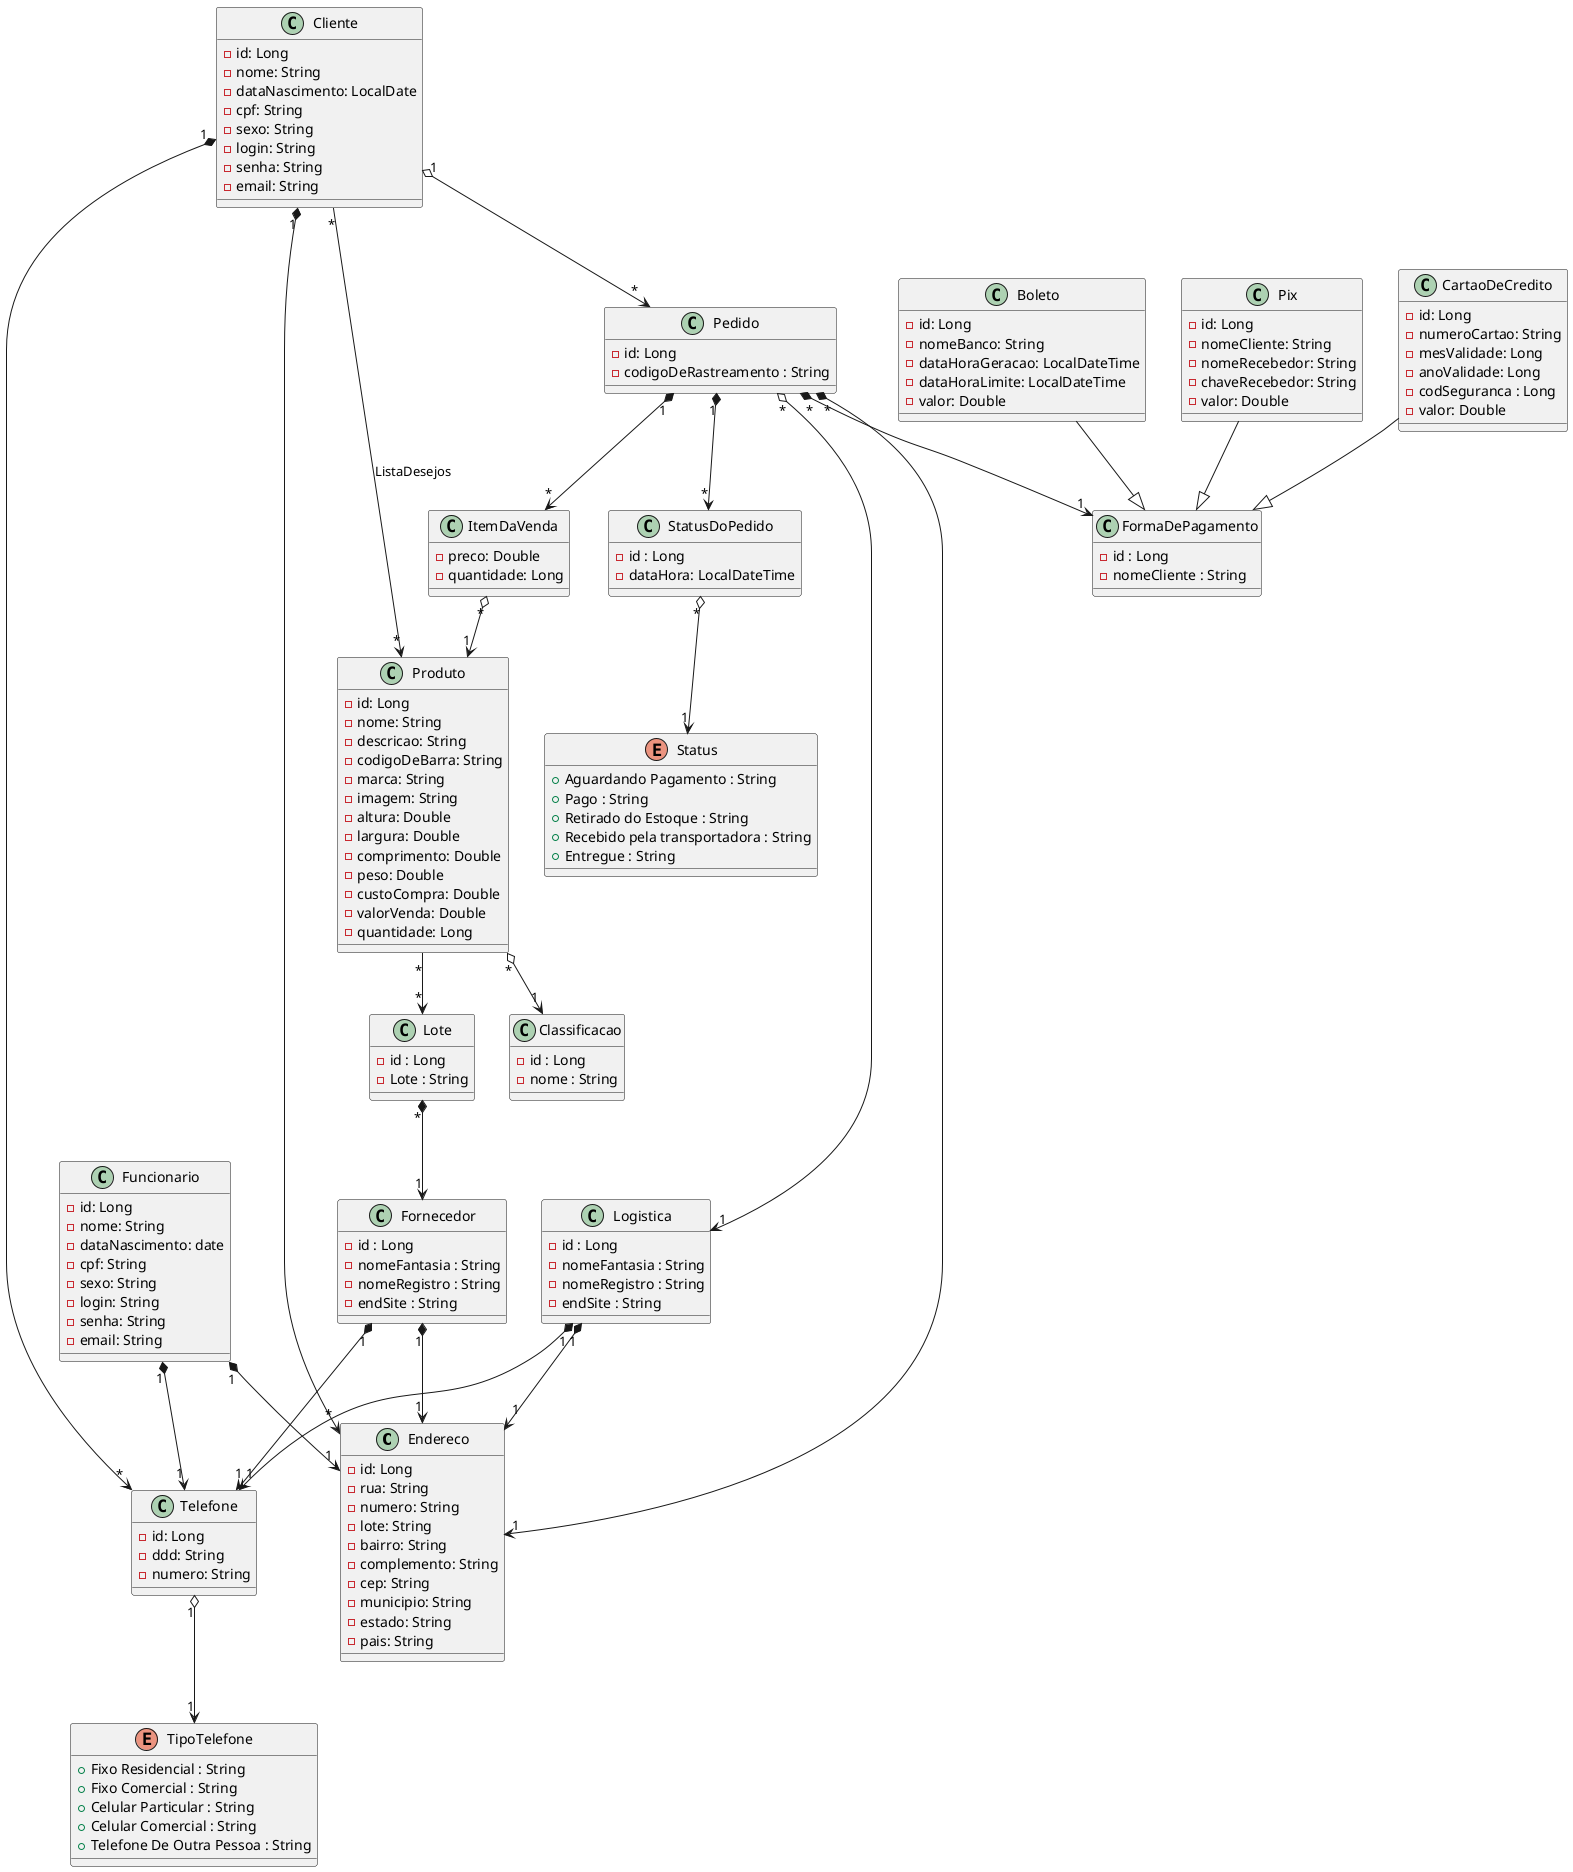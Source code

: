 @startuml Desenho

class Endereco {
    - id: Long
    - rua: String
    - numero: String
    - lote: String
    - bairro: String
    - complemento: String
    - cep: String
    - municipio: String
    - estado: String
    - pais: String
}

class Telefone {
    - id: Long
    - ddd: String
    - numero: String
}

class Cliente {
    - id: Long
    - nome: String
    - dataNascimento: LocalDate
    - cpf: String
    - sexo: String
    - login: String
    - senha: String
    - email: String
}

class Funcionario {
    - id: Long
    - nome: String
    - dataNascimento: date
    - cpf: String
    - sexo: String
    - login: String
    - senha: String
    - email: String
}

class Produto {
    - id: Long
    - nome: String
    - descricao: String
    - codigoDeBarra: String
    - marca: String
    - imagem: String
    - altura: Double
    - largura: Double
    - comprimento: Double
    - peso: Double
    - custoCompra: Double
    - valorVenda: Double
    - quantidade: Long
}

class Lote {
    - id : Long
    - Lote : String
}

class Pedido {
    - id: Long
    - codigoDeRastreamento : String
}

class ItemDaVenda {
    - preco: Double
    - quantidade: Long
}

class Pix {
    - id: Long
    - nomeCliente: String
    - nomeRecebedor: String
    - chaveRecebedor: String
    - valor: Double
}

class CartaoDeCredito {
    - id: Long
    - numeroCartao: String
    - mesValidade: Long
    - anoValidade: Long
    - codSeguranca : Long
    - valor: Double
}

class Boleto {
    - id: Long
    - nomeBanco: String
    - dataHoraGeracao: LocalDateTime
    - dataHoraLimite: LocalDateTime
    - valor: Double
}

class FormaDePagamento {
    - id : Long
    - nomeCliente : String
}

enum Status {
    + Aguardando Pagamento : String
    + Pago : String
    + Retirado do Estoque : String
    + Recebido pela transportadora : String
    + Entregue : String
}

enum TipoTelefone {
    + Fixo Residencial : String
    + Fixo Comercial : String
    + Celular Particular : String
    + Celular Comercial : String
    + Telefone De Outra Pessoa : String
}

class StatusDoPedido {
    - id : Long
    - dataHora: LocalDateTime
}

class Logistica {
    - id : Long
    - nomeFantasia : String
    - nomeRegistro : String
    - endSite : String
}

class Fornecedor {
    - id : Long
    - nomeFantasia : String
    - nomeRegistro : String
    - endSite : String
}

class Classificacao {
    - id : Long
    - nome : String
}

Cliente "1" *--> "*" Endereco
Cliente "1" *--> "*" Telefone
Funcionario "1" *--> "1" Endereco
Funcionario "1" *--> "1" Telefone
Pedido "*" *--> "1" Endereco
Pedido "1" *--> "*" ItemDaVenda
ItemDaVenda "*" o--> "1" Produto
Cliente "*" --> "*" Produto : ListaDesejos
Pix  --|> FormaDePagamento
CartaoDeCredito --|> FormaDePagamento
Boleto --|> FormaDePagamento
Pedido "1" *--> "*" StatusDoPedido
StatusDoPedido "*" o--> "1" Status
Telefone "1" o--> "1" TipoTelefone
Cliente "1" o--> "*" Pedido
Produto "*" o--> "1" Classificacao
Pedido "*" *--> "1" FormaDePagamento
Pedido "*" o--> "1" Logistica
Produto "*" --> "*" Lote
Lote "*" *--> "1" Fornecedor
Logistica "1" *--> "1" Endereco
Logistica "1" *--> "1" Telefone
Fornecedor "1" *--> "1" Endereco
Fornecedor "1" *--> "1" Telefone

@enduml